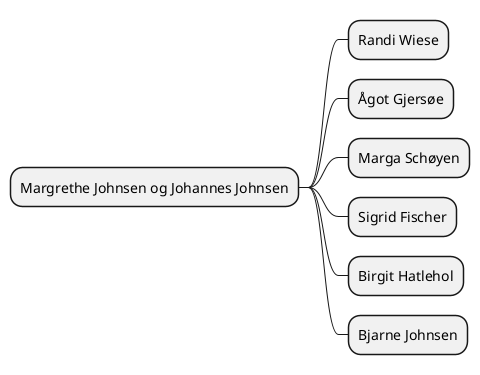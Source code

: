 @startmindmap

* Margrethe Johnsen og Johannes Johnsen
** Randi Wiese
** Ågot Gjersøe
** Marga Schøyen
** Sigrid Fischer
** Birgit Hatlehol
** Bjarne Johnsen

@endmindmap